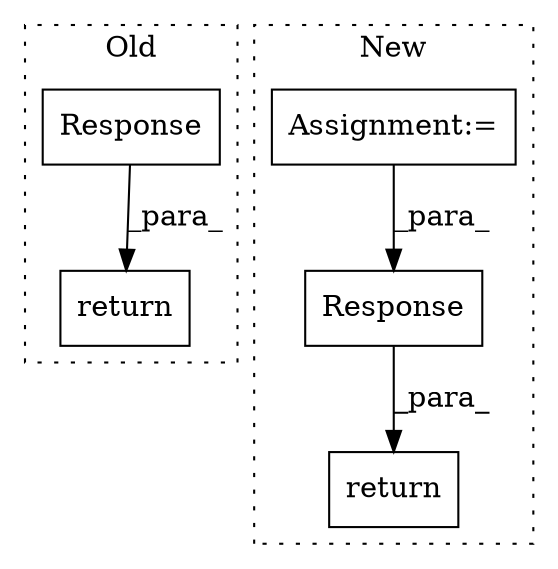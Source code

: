 digraph G {
subgraph cluster0 {
1 [label="return" a="41" s="4416" l="7" shape="box"];
4 [label="Response" a="32" s="4423,4471" l="9,1" shape="box"];
label = "Old";
style="dotted";
}
subgraph cluster1 {
2 [label="Response" a="32" s="4825,4861" l="9,1" shape="box"];
3 [label="return" a="41" s="4818" l="7" shape="box"];
5 [label="Assignment:=" a="7" s="4278" l="6" shape="box"];
label = "New";
style="dotted";
}
2 -> 3 [label="_para_"];
4 -> 1 [label="_para_"];
5 -> 2 [label="_para_"];
}